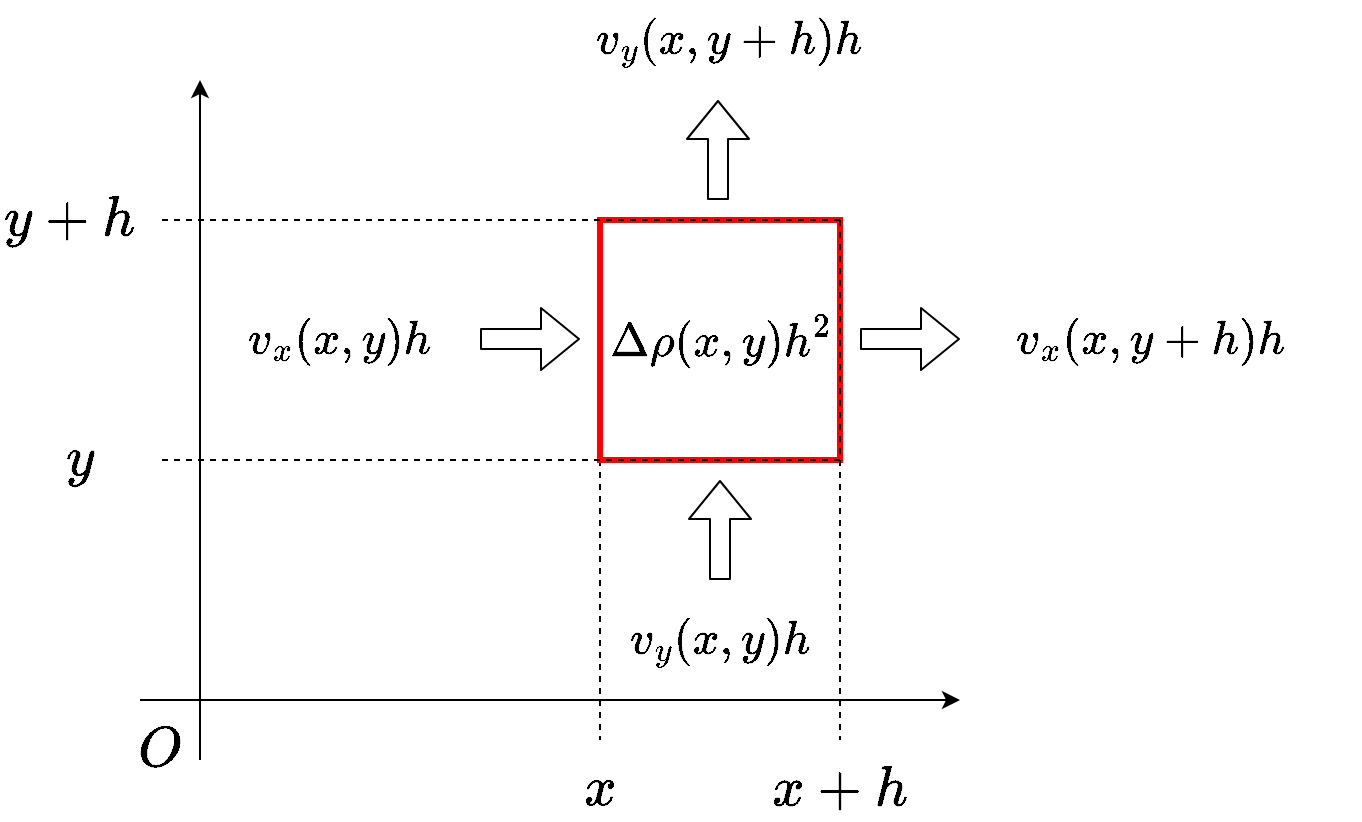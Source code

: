 <mxfile>
    <diagram id="O56nh55_KwBkuIIigyQI" name="ページ1">
        <mxGraphModel dx="899" dy="1069" grid="0" gridSize="10" guides="1" tooltips="1" connect="1" arrows="1" fold="1" page="1" pageScale="1" pageWidth="750" pageHeight="500" background="#ffffff" math="1" shadow="0">
            <root>
                <mxCell id="0"/>
                <mxCell id="1" parent="0"/>
                <mxCell id="2" value="" style="endArrow=classic;html=1;strokeColor=#000000;" edge="1" parent="1">
                    <mxGeometry width="50" height="50" relative="1" as="geometry">
                        <mxPoint x="123" y="404" as="sourcePoint"/>
                        <mxPoint x="123" y="64" as="targetPoint"/>
                    </mxGeometry>
                </mxCell>
                <mxCell id="3" value="" style="endArrow=classic;html=1;strokeColor=#000000;" edge="1" parent="1">
                    <mxGeometry width="50" height="50" relative="1" as="geometry">
                        <mxPoint x="93" y="374" as="sourcePoint"/>
                        <mxPoint x="503" y="374" as="targetPoint"/>
                    </mxGeometry>
                </mxCell>
                <mxCell id="6" value="`O`" style="text;html=1;strokeColor=none;fillColor=none;align=center;verticalAlign=middle;whiteSpace=wrap;rounded=0;fontColor=#000000;fontSize=24;" vertex="1" parent="1">
                    <mxGeometry x="73" y="384" width="60" height="30" as="geometry"/>
                </mxCell>
                <mxCell id="11" value="`x`" style="text;html=1;strokeColor=none;fillColor=none;align=center;verticalAlign=middle;whiteSpace=wrap;rounded=0;fontColor=#000000;fontSize=24;" vertex="1" parent="1">
                    <mxGeometry x="293" y="404" width="60" height="30" as="geometry"/>
                </mxCell>
                <mxCell id="12" value="`x+h`" style="text;html=1;strokeColor=none;fillColor=none;align=center;verticalAlign=middle;whiteSpace=wrap;rounded=0;fontColor=#000000;fontSize=24;" vertex="1" parent="1">
                    <mxGeometry x="413" y="404" width="60" height="30" as="geometry"/>
                </mxCell>
                <mxCell id="13" value="" style="endArrow=none;html=1;strokeColor=#000000;fontSize=24;fontColor=#000000;exitX=0;exitY=0;exitDx=0;exitDy=0;dashed=1;" edge="1" parent="1" source="10">
                    <mxGeometry width="50" height="50" relative="1" as="geometry">
                        <mxPoint x="323" y="54" as="sourcePoint"/>
                        <mxPoint x="323" y="394" as="targetPoint"/>
                    </mxGeometry>
                </mxCell>
                <mxCell id="10" value="" style="rounded=0;whiteSpace=wrap;html=1;fontSize=24;fontColor=#000000;fillColor=none;strokeColor=#FF0000;strokeWidth=3;" vertex="1" parent="1">
                    <mxGeometry x="323" y="134" width="120" height="120" as="geometry"/>
                </mxCell>
                <mxCell id="14" value="" style="endArrow=none;html=1;strokeColor=#000000;fontSize=24;fontColor=#000000;dashed=1;" edge="1" parent="1">
                    <mxGeometry width="50" height="50" relative="1" as="geometry">
                        <mxPoint x="443" y="134" as="sourcePoint"/>
                        <mxPoint x="443" y="394" as="targetPoint"/>
                    </mxGeometry>
                </mxCell>
                <mxCell id="15" value="" style="endArrow=none;html=1;strokeColor=#000000;fontSize=24;fontColor=#000000;dashed=1;" edge="1" parent="1">
                    <mxGeometry width="50" height="50" relative="1" as="geometry">
                        <mxPoint x="443" y="134" as="sourcePoint"/>
                        <mxPoint x="103" y="134" as="targetPoint"/>
                    </mxGeometry>
                </mxCell>
                <mxCell id="16" value="" style="endArrow=none;html=1;strokeColor=#000000;fontSize=24;fontColor=#000000;dashed=1;" edge="1" parent="1">
                    <mxGeometry width="50" height="50" relative="1" as="geometry">
                        <mxPoint x="443" y="254" as="sourcePoint"/>
                        <mxPoint x="103" y="254" as="targetPoint"/>
                    </mxGeometry>
                </mxCell>
                <mxCell id="17" value="`y`" style="text;html=1;strokeColor=none;fillColor=none;align=center;verticalAlign=middle;whiteSpace=wrap;rounded=0;fontColor=#000000;fontSize=24;" vertex="1" parent="1">
                    <mxGeometry x="33" y="234" width="60" height="40" as="geometry"/>
                </mxCell>
                <mxCell id="18" value="`y+h`" style="text;html=1;strokeColor=none;fillColor=none;align=center;verticalAlign=middle;whiteSpace=wrap;rounded=0;fontColor=#000000;fontSize=24;" vertex="1" parent="1">
                    <mxGeometry x="23" y="114" width="70" height="40" as="geometry"/>
                </mxCell>
                <mxCell id="19" value="" style="shape=flexArrow;endArrow=classic;html=1;strokeColor=#000000;fontSize=24;fontColor=#000000;" edge="1" parent="1">
                    <mxGeometry width="50" height="50" relative="1" as="geometry">
                        <mxPoint x="263" y="193.5" as="sourcePoint"/>
                        <mxPoint x="313" y="193.5" as="targetPoint"/>
                    </mxGeometry>
                </mxCell>
                <mxCell id="20" value="" style="shape=flexArrow;endArrow=classic;html=1;strokeColor=#000000;fontSize=24;fontColor=#000000;" edge="1" parent="1">
                    <mxGeometry width="50" height="50" relative="1" as="geometry">
                        <mxPoint x="453" y="193.5" as="sourcePoint"/>
                        <mxPoint x="503" y="193.5" as="targetPoint"/>
                    </mxGeometry>
                </mxCell>
                <mxCell id="23" value="" style="shape=flexArrow;endArrow=classic;html=1;strokeColor=#000000;fontSize=24;fontColor=#000000;" edge="1" parent="1">
                    <mxGeometry width="50" height="50" relative="1" as="geometry">
                        <mxPoint x="383" y="314" as="sourcePoint"/>
                        <mxPoint x="383" y="264" as="targetPoint"/>
                    </mxGeometry>
                </mxCell>
                <mxCell id="24" value="" style="shape=flexArrow;endArrow=classic;html=1;strokeColor=#000000;fontSize=24;fontColor=#000000;" edge="1" parent="1">
                    <mxGeometry width="50" height="50" relative="1" as="geometry">
                        <mxPoint x="382" y="124" as="sourcePoint"/>
                        <mxPoint x="382" y="74" as="targetPoint"/>
                    </mxGeometry>
                </mxCell>
                <mxCell id="25" value="`v_x(x,y)h`" style="text;html=1;strokeColor=none;fillColor=none;align=center;verticalAlign=middle;whiteSpace=wrap;rounded=0;fontColor=#000000;fontSize=20;" vertex="1" parent="1">
                    <mxGeometry x="123" y="174" width="140" height="40" as="geometry"/>
                </mxCell>
                <mxCell id="26" value="`v_x(x,y+h)h`" style="text;html=1;strokeColor=none;fillColor=none;align=center;verticalAlign=middle;whiteSpace=wrap;rounded=0;fontColor=#000000;fontSize=20;" vertex="1" parent="1">
                    <mxGeometry x="493" y="174" width="210" height="40" as="geometry"/>
                </mxCell>
                <mxCell id="28" value="`v_y(x,y)h`" style="text;html=1;strokeColor=none;fillColor=none;align=center;verticalAlign=middle;whiteSpace=wrap;rounded=0;fontColor=#000000;fontSize=20;" vertex="1" parent="1">
                    <mxGeometry x="313" y="324" width="140" height="40" as="geometry"/>
                </mxCell>
                <mxCell id="31" value="`v_y(x,y+h)h`" style="text;html=1;strokeColor=none;fillColor=none;align=center;verticalAlign=middle;whiteSpace=wrap;rounded=0;fontColor=#000000;fontSize=20;" vertex="1" parent="1">
                    <mxGeometry x="273" y="24" width="230" height="40" as="geometry"/>
                </mxCell>
                <mxCell id="35" value="`\Delta \rho (x,y)h^2`" style="text;html=1;strokeColor=none;fillColor=none;align=center;verticalAlign=middle;whiteSpace=wrap;rounded=0;fontColor=#000000;fontSize=20;" vertex="1" parent="1">
                    <mxGeometry x="314" y="174" width="140" height="40" as="geometry"/>
                </mxCell>
            </root>
        </mxGraphModel>
    </diagram>
</mxfile>